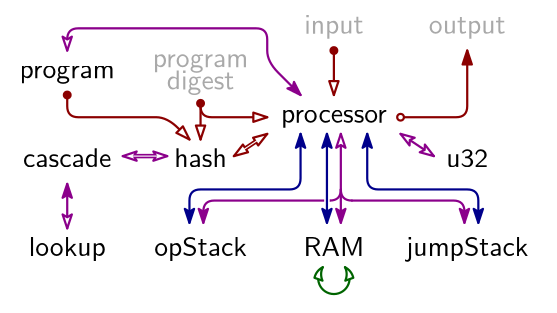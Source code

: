 <?xml version="1.0"?>
<!DOCTYPE ipe SYSTEM "ipe.dtd">
<ipe version="70218" creator="Ipe 7.2.24">
<info created="D:20200729150742" modified="D:20230627105938"/>
<preamble>\usepackage{lmodern}
\renewcommand*\familydefault{\sfdefault}
\usepackage[T1]{fontenc}</preamble>
<ipestyle name="basic">
<symbol name="arrow/arc(spx)">
<path stroke="sym-stroke" fill="sym-stroke" pen="sym-pen">
0 0 m
-1 0.333 l
-1 -0.333 l
h
</path>
</symbol>
<symbol name="arrow/farc(spx)">
<path stroke="sym-stroke" fill="white" pen="sym-pen">
0 0 m
-1 0.333 l
-1 -0.333 l
h
</path>
</symbol>
<symbol name="arrow/ptarc(spx)">
<path stroke="sym-stroke" fill="sym-stroke" pen="sym-pen">
0 0 m
-1 0.333 l
-0.8 0 l
-1 -0.333 l
h
</path>
</symbol>
<symbol name="arrow/fptarc(spx)">
<path stroke="sym-stroke" fill="white" pen="sym-pen">
0 0 m
-1 0.333 l
-0.8 0 l
-1 -0.333 l
h
</path>
</symbol>
<symbol name="mark/circle(sx)" transformations="translations">
<path fill="sym-stroke">
0.6 0 0 0.6 0 0 e
0.4 0 0 0.4 0 0 e
</path>
</symbol>
<symbol name="mark/disk(sx)" transformations="translations">
<path fill="sym-stroke">
0.6 0 0 0.6 0 0 e
</path>
</symbol>
<symbol name="mark/fdisk(sfx)" transformations="translations">
<group>
<path fill="sym-fill">
0.5 0 0 0.5 0 0 e
</path>
<path fill="sym-stroke" fillrule="eofill">
0.6 0 0 0.6 0 0 e
0.4 0 0 0.4 0 0 e
</path>
</group>
</symbol>
<symbol name="mark/box(sx)" transformations="translations">
<path fill="sym-stroke" fillrule="eofill">
-0.6 -0.6 m
0.6 -0.6 l
0.6 0.6 l
-0.6 0.6 l
h
-0.4 -0.4 m
0.4 -0.4 l
0.4 0.4 l
-0.4 0.4 l
h
</path>
</symbol>
<symbol name="mark/square(sx)" transformations="translations">
<path fill="sym-stroke">
-0.6 -0.6 m
0.6 -0.6 l
0.6 0.6 l
-0.6 0.6 l
h
</path>
</symbol>
<symbol name="mark/fsquare(sfx)" transformations="translations">
<group>
<path fill="sym-fill">
-0.5 -0.5 m
0.5 -0.5 l
0.5 0.5 l
-0.5 0.5 l
h
</path>
<path fill="sym-stroke" fillrule="eofill">
-0.6 -0.6 m
0.6 -0.6 l
0.6 0.6 l
-0.6 0.6 l
h
-0.4 -0.4 m
0.4 -0.4 l
0.4 0.4 l
-0.4 0.4 l
h
</path>
</group>
</symbol>
<symbol name="mark/cross(sx)" transformations="translations">
<group>
<path fill="sym-stroke">
-0.43 -0.57 m
0.57 0.43 l
0.43 0.57 l
-0.57 -0.43 l
h
</path>
<path fill="sym-stroke">
-0.43 0.57 m
0.57 -0.43 l
0.43 -0.57 l
-0.57 0.43 l
h
</path>
</group>
</symbol>
<symbol name="arrow/fnormal(spx)">
<path stroke="sym-stroke" fill="white" pen="sym-pen">
0 0 m
-1 0.333 l
-1 -0.333 l
h
</path>
</symbol>
<symbol name="arrow/pointed(spx)">
<path stroke="sym-stroke" fill="sym-stroke" pen="sym-pen">
0 0 m
-1 0.333 l
-0.8 0 l
-1 -0.333 l
h
</path>
</symbol>
<symbol name="arrow/fpointed(spx)">
<path stroke="sym-stroke" fill="white" pen="sym-pen">
0 0 m
-1 0.333 l
-0.8 0 l
-1 -0.333 l
h
</path>
</symbol>
<symbol name="arrow/linear(spx)">
<path stroke="sym-stroke" pen="sym-pen">
-1 0.333 m
0 0 l
-1 -0.333 l
</path>
</symbol>
<symbol name="arrow/fdouble(spx)">
<path stroke="sym-stroke" fill="white" pen="sym-pen">
0 0 m
-1 0.333 l
-1 -0.333 l
h
-1 0 m
-2 0.333 l
-2 -0.333 l
h
</path>
</symbol>
<symbol name="arrow/double(spx)">
<path stroke="sym-stroke" fill="sym-stroke" pen="sym-pen">
0 0 m
-1 0.333 l
-1 -0.333 l
h
-1 0 m
-2 0.333 l
-2 -0.333 l
h
</path>
</symbol>
<symbol name="arrow/mid-normal(spx)">
<path stroke="sym-stroke" fill="sym-stroke" pen="sym-pen">
0.5 0 m
-0.5 0.333 l
-0.5 -0.333 l
h
</path>
</symbol>
<symbol name="arrow/mid-fnormal(spx)">
<path stroke="sym-stroke" fill="white" pen="sym-pen">
0.5 0 m
-0.5 0.333 l
-0.5 -0.333 l
h
</path>
</symbol>
<symbol name="arrow/mid-pointed(spx)">
<path stroke="sym-stroke" fill="sym-stroke" pen="sym-pen">
0.5 0 m
-0.5 0.333 l
-0.3 0 l
-0.5 -0.333 l
h
</path>
</symbol>
<symbol name="arrow/mid-fpointed(spx)">
<path stroke="sym-stroke" fill="white" pen="sym-pen">
0.5 0 m
-0.5 0.333 l
-0.3 0 l
-0.5 -0.333 l
h
</path>
</symbol>
<symbol name="arrow/mid-double(spx)">
<path stroke="sym-stroke" fill="sym-stroke" pen="sym-pen">
1 0 m
0 0.333 l
0 -0.333 l
h
0 0 m
-1 0.333 l
-1 -0.333 l
h
</path>
</symbol>
<symbol name="arrow/mid-fdouble(spx)">
<path stroke="sym-stroke" fill="white" pen="sym-pen">
1 0 m
0 0.333 l
0 -0.333 l
h
0 0 m
-1 0.333 l
-1 -0.333 l
h
</path>
</symbol>
<anglesize name="22.5 deg" value="22.5"/>
<anglesize name="30 deg" value="30"/>
<anglesize name="45 deg" value="45"/>
<anglesize name="60 deg" value="60"/>
<anglesize name="90 deg" value="90"/>
<arrowsize name="large" value="10"/>
<arrowsize name="small" value="5"/>
<arrowsize name="tiny" value="3"/>
<color name="blue" value="0 0 1"/>
<color name="brown" value="0.647 0.165 0.165"/>
<color name="darkblue" value="0 0 0.545"/>
<color name="darkcyan" value="0 0.545 0.545"/>
<color name="darkgray" value="0.663"/>
<color name="darkgreen" value="0 0.392 0"/>
<color name="darkmagenta" value="0.545 0 0.545"/>
<color name="darkorange" value="1 0.549 0"/>
<color name="darkred" value="0.545 0 0"/>
<color name="gold" value="1 0.843 0"/>
<color name="gray" value="0.745"/>
<color name="green" value="0 1 0"/>
<color name="lightblue" value="0.678 0.847 0.902"/>
<color name="lightcyan" value="0.878 1 1"/>
<color name="lightgray" value="0.827"/>
<color name="lightgreen" value="0.565 0.933 0.565"/>
<color name="lightyellow" value="1 1 0.878"/>
<color name="navy" value="0 0 0.502"/>
<color name="orange" value="1 0.647 0"/>
<color name="pink" value="1 0.753 0.796"/>
<color name="purple" value="0.627 0.125 0.941"/>
<color name="red" value="1 0 0"/>
<color name="seagreen" value="0.18 0.545 0.341"/>
<color name="turquoise" value="0.251 0.878 0.816"/>
<color name="violet" value="0.933 0.51 0.933"/>
<color name="yellow" value="1 1 0"/>
<dashstyle name="dash dot dotted" value="[4 2 1 2 1 2] 0"/>
<dashstyle name="dash dotted" value="[4 2 1 2] 0"/>
<dashstyle name="dashed" value="[4] 0"/>
<dashstyle name="dotted" value="[1 3] 0"/>
<gridsize name="10 pts (~3.5 mm)" value="10"/>
<gridsize name="14 pts (~5 mm)" value="14"/>
<gridsize name="16 pts (~6 mm)" value="16"/>
<gridsize name="20 pts (~7 mm)" value="20"/>
<gridsize name="28 pts (~10 mm)" value="28"/>
<gridsize name="32 pts (~12 mm)" value="32"/>
<gridsize name="4 pts" value="4"/>
<gridsize name="56 pts (~20 mm)" value="56"/>
<gridsize name="8 pts (~3 mm)" value="8"/>
<opacity name="10%" value="0.1"/>
<opacity name="30%" value="0.3"/>
<opacity name="50%" value="0.5"/>
<opacity name="75%" value="0.75"/>
<pen name="fat" value="1.2"/>
<pen name="heavier" value="0.8"/>
<pen name="ultrafat" value="2"/>
<symbolsize name="large" value="5"/>
<symbolsize name="small" value="2"/>
<symbolsize name="tiny" value="1.1"/>
<textsize name="Huge" value="\Huge"/>
<textsize name="LARGE" value="\LARGE"/>
<textsize name="Large" value="\Large"/>
<textsize name="footnote" value="\footnotesize"/>
<textsize name="huge" value="\huge"/>
<textsize name="large" value="\large"/>
<textsize name="small" value="\small"/>
<textsize name="tiny" value="\tiny"/>
<textstyle name="center" begin="\begin{center}" end="\end{center}"/>
<textstyle name="item" begin="\begin{itemize}\item{}" end="\end{itemize}"/>
<textstyle name="itemize" begin="\begin{itemize}" end="\end{itemize}"/>
<layout paper="500 300" origin="0 0" frame="500 300" skip="128"/>
<tiling name="falling" angle="-60" step="4" width="1"/>
<tiling name="rising" angle="30" step="4" width="1"/>
</ipestyle>
<page>
<layer name="bg"/>
<layer name="table_names"/>
<layer name="eval_args"/>
<layer name="perm_args"/>
<layer name="lookup_args"/>
<layer name="bezout_args"/>
<layer name="highlight_prog_attest"/>
<view layers="bg table_names eval_args perm_args lookup_args bezout_args" active="highlight_prog_attest"/>
<view layers="bg table_names eval_args perm_args lookup_args bezout_args highlight_prog_attest" active="highlight_prog_attest"/>
<path layer="bg" fill="white">
72 172 m
72 60 l
272 60 l
272 172 l
h
</path>
<path layer="eval_args" stroke="darkred" pen="1.6" cap="1" join="1">
158.864 117.909 m
164.993 121.995 l
</path>
<path stroke="darkred" pen="heavier" cap="1" join="1" arrow="farc/small" rarrow="farc/small">
168 124 m
156 116 l
</path>
<path stroke="white" cap="1" join="1">
158.864 117.909 m
164.993 121.995 l
</path>
<text layer="table_names" matrix="1 0 0 1 -32 -64" transformations="translations" pos="272 224" stroke="darkgray" type="label" width="27.618" height="5.756" depth="1.93" halign="center" valign="baseline">output</text>
<text matrix="1 0 0 1 64 -32" transformations="translations" pos="128 192" stroke="darkgray" type="label" width="21.42" height="6.538" depth="1.93" halign="center" valign="baseline">input</text>
<text matrix="1 0 0 1 64 -16" transformations="translations" pos="128 96" stroke="black" type="label" width="21.793" height="6.919" depth="0" halign="center" valign="baseline">RAM</text>
<text matrix="1 0 0 1 -48 -16" transformations="translations" pos="192 96" stroke="black" type="label" width="33.347" height="6.926" depth="1.93" halign="center" valign="baseline">opStack</text>
<text matrix="1 0 0 1 -16 -16" transformations="translations" pos="256 96" stroke="black" type="label" width="44.085" height="6.926" depth="1.93" halign="center" valign="baseline">jumpStack</text>
<path layer="eval_args" matrix="1 0 0 1 0 2" stroke="darkred" pen="heavier" cap="1" join="1" rarrow="arc/small">
240 152 m
240 132 l
240 128
236 128 c
216 128 l
</path>
<path layer="perm_args" stroke="darkblue" pen="heavier" cap="1" join="1" arrow="pointed/small" rarrow="pointed/small">
180 124 m
180 108 l
180 104
176 104 c
144 104 l
140 104
140 100 c
140 92 l
</path>
<path layer="eval_args" matrix="1 0 0 1 40 -46" stroke="darkred" fill="white" pen="heavier" cap="1" join="1">
1.20123 0 0 1.20123 176 176 e
</path>
<path matrix="1 0 0 1 16 -22" stroke="darkred" fill="darkred" pen="heavier" cap="1" join="1">
1.20123 0 0 1.20123 176 176 e
</path>
<path layer="bezout_args" matrix="-0.499978 -0.499979 -0.499979 0.499978 317.994 105.999" stroke="darkgreen" pen="heavier" cap="1" join="1" arrow="farc/small" rarrow="farc/small">
160 100 m
8 0 0 -8 160 92 152 92 a
</path>
<text layer="table_names" matrix="1 0 0 1 144 -16" transformations="translations" pos="96 128" stroke="black" type="label" width="15.11" height="6.531" depth="0" halign="center" valign="baseline">u32</text>
<path layer="lookup_args" stroke="darkmagenta" pen="heavier" cap="1" join="1" arrow="fpointed/small" rarrow="fpointed/small">
216 124 m
228 116 l
</path>
<path stroke="darkmagenta" pen="heavier" cap="1" join="1" arrow="pointed/small">
190.5 100 m
149 100 l
145 100
145 96 c
145 92 l
</path>
<path layer="perm_args" stroke="darkblue" pen="heavier" cap="1" join="1" arrow="pointed/small" rarrow="pointed/small">
204 124 m
204 108 l
204 104
208 104 c
240 104 l
244 104
244 100 c
244 92 l
</path>
<path layer="lookup_args" stroke="darkmagenta" pen="heavier" cap="1" join="1" arrow="pointed/small">
198.5 100 m
235 100 l
239 100
239 96 c
239 92 l
</path>
<path matrix="1 0 0 1 -81.5 -16" stroke="darkmagenta" pen="heavier" cap="1" join="1">
276 120 m
276 116
272 116 c
</path>
<path matrix="-1 0 0 1 470.5 -16" stroke="darkmagenta" pen="heavier" cap="1" join="1">
276 120 m
276 116
272 116 c
</path>
<path layer="perm_args" stroke="white" pen="ultrafat" cap="1" join="1">
189.5 102.492 m
189.5 98.2521 l
</path>
<path matrix="1 0 0 1 -2.5 0" stroke="darkblue" pen="heavier" cap="1" join="1" arrow="pointed/small" rarrow="pointed/small">
192 124 m
192 92 l
</path>
<path layer="lookup_args" stroke="darkmagenta" pen="heavier" cap="1" join="1" arrow="fpointed/small" rarrow="pointed/small">
194.5 92 m
194.5 124 l
</path>
<text layer="table_names" matrix="-1 0 0 1 192 -16" transformations="translations" pos="96 128" stroke="black" type="label" width="31.825" height="6.919" depth="0" halign="center" valign="baseline">cascade</text>
<text matrix="-1 0 0 1 192 -48" transformations="translations" pos="96 128" stroke="black" type="label" width="27.785" height="6.926" depth="1.93" halign="center" valign="baseline">lookup</text>
<path layer="lookup_args" matrix="1 0 0 1 4 -4" stroke="darkmagenta" pen="1.6" cap="1" join="1">
117.179 120 m
122.97 120 l
</path>
<path matrix="1 0 0 1 4 -4" stroke="white" cap="1" join="1">
117.179 120 m
122.97 120 l
</path>
<path matrix="1 0 0 1 4 -4" stroke="darkmagenta" pen="heavier" cap="1" join="1" arrow="fpointed/small" rarrow="fpointed/small">
128 120 m
112 120 l
</path>
<path stroke="white" cap="1" join="1">
128.936 116 m
119.212 116 l
</path>
<path matrix="-1 0 0 -1 288 244" stroke="darkmagenta" pen="heavier" cap="1" join="1" arrow="fpointed/small" rarrow="pointed/small">
192 138 m
192 154 l
</path>
<path matrix="1 0 0 1 0 -2" stroke="darkmagenta" pen="heavier" cap="1" join="1" arrow="fpointed/small" rarrow="pointed/small">
180 140 m
172 148 l
168 152
168 156 c
168 160 l
168 164
164 164 c
100 164 l
96 164
96 160 c
96 156 l
</path>
<path layer="eval_args" matrix="1 0 0 1 4 -2" stroke="darkred" pen="heavier" cap="1" join="1" arrow="farc/small">
188 156 m
188 140 l
</path>
<path layer="highlight_prog_attest" fill="white" opacity="75%" stroke-opacity="opaque">
72 172 m
72 60 l
272 60 l
272 172 l
h
</path>
<path layer="eval_args" matrix="1 0 0 1 -80 -38" stroke="darkred" fill="darkred" pen="heavier" cap="1" join="1">
1.20123 0 0 1.20123 176 176 e
</path>
<text layer="table_names" matrix="1 0 0 1 -112 -48" transformations="translations" pos="208 192" stroke="black" type="label" width="34.343" height="4.407" depth="1.93" halign="center" valign="baseline">program</text>
<path layer="eval_args" matrix="1 0 0 1 0 2" stroke="darkred" pen="heavier" cap="1" join="1" arrow="farc/small">
96 136 m
96 132 l
96 128
100 128 c
128 128 l
132 128
136 124 c
140 120 l
</path>
<text layer="table_names" matrix="1 0 0 1 -16 -32" transformations="translations" pos="208 160" stroke="black" type="label" width="38.135" height="4.407" depth="1.93" halign="center" valign="baseline">processor</text>
<text layer="perm_args" matrix="-1 0 0 1 240 -16" transformations="translations" pos="96 128" stroke="black" type="label" width="18.901" height="6.919" depth="0" halign="center" valign="baseline">hash</text>
<path layer="eval_args" matrix="1 0 0 1 0 -1" stroke="darkred" pen="heavier" cap="1" join="1" arrow="farc/small">
144 136 m
144 123 l
</path>
<path matrix="1 0 0 1 0 -2" stroke="darkred" pen="heavier" cap="1" join="1" arrow="farc/small">
144 136 m
144 132
148 132 c
168 132 l
</path>
<path matrix="1 0 0 1 -32 -41" stroke="darkred" fill="darkred" pen="heavier" cap="1" join="1">
1.20123 0 0 1.20123 176 176 e
</path>
<text layer="table_names" matrix="1 0 0 1 16 -44" transformations="translations" pos="128 192" stroke="darkgray" type="label" width="34.343" height="4.407" depth="1.93" halign="center" valign="baseline">program</text>
<text matrix="1 0 0 1 16 -52" transformations="translations" pos="128 192" stroke="darkgray" type="label" width="24.353" height="6.926" depth="1.93" halign="center" valign="baseline">digest</text>
<text layer="highlight_prog_attest" matrix="1 0 0 1 16 -44" transformations="translations" pos="128 192" stroke="black" type="label" width="34.343" height="4.407" depth="1.93" halign="center" valign="baseline" opacity="50%">program</text>
<text matrix="1 0 0 1 16 -52" transformations="translations" pos="128 192" stroke="black" type="label" width="24.353" height="6.926" depth="1.93" halign="center" valign="baseline" opacity="50%">digest</text>
</page>
</ipe>
